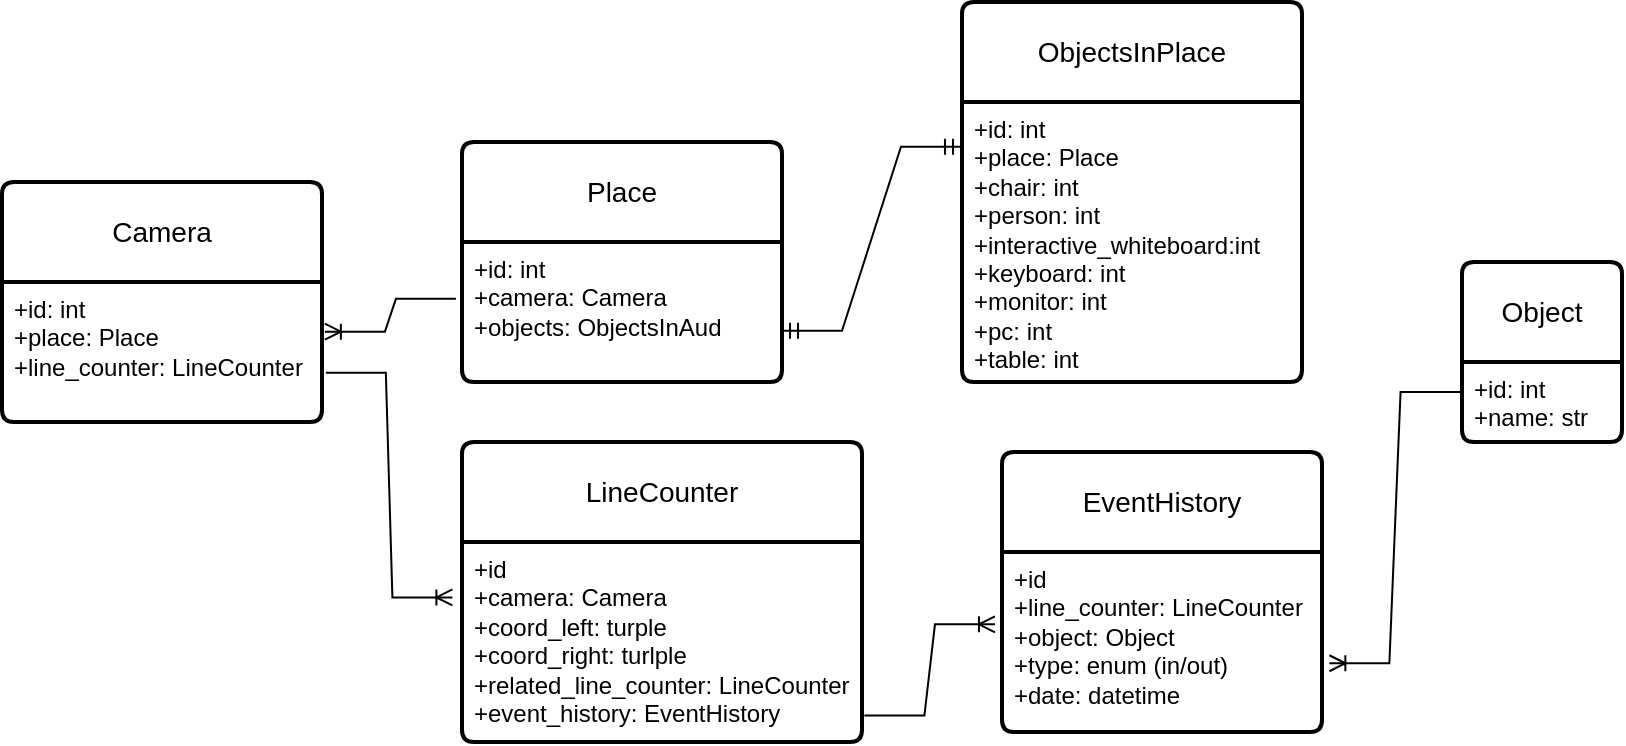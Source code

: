 <mxfile>
    <diagram name="Страница — 1" id="NL8VTntniGgfF8Ozi-k7">
        <mxGraphModel dx="905" dy="656" grid="1" gridSize="10" guides="1" tooltips="1" connect="1" arrows="1" fold="1" page="1" pageScale="1" pageWidth="827" pageHeight="1169" math="0" shadow="0">
            <root>
                <mxCell id="0"/>
                <mxCell id="1" parent="0"/>
                <mxCell id="68SvfaRm-EzDE5my9vLT-71" value="" style="shape=partialRectangle;connectable=0;fillColor=none;top=0;left=0;bottom=0;right=0;editable=1;overflow=hidden;whiteSpace=wrap;html=1;" parent="1" vertex="1">
                    <mxGeometry x="489" y="460" width="30" height="30" as="geometry">
                        <mxRectangle width="30" height="30" as="alternateBounds"/>
                    </mxGeometry>
                </mxCell>
                <mxCell id="68SvfaRm-EzDE5my9vLT-72" value="Place" style="swimlane;childLayout=stackLayout;horizontal=1;startSize=50;horizontalStack=0;rounded=1;fontSize=14;fontStyle=0;strokeWidth=2;resizeParent=0;resizeLast=1;shadow=0;dashed=0;align=center;arcSize=4;whiteSpace=wrap;html=1;" parent="1" vertex="1">
                    <mxGeometry x="239" y="490" width="160" height="120" as="geometry"/>
                </mxCell>
                <mxCell id="68SvfaRm-EzDE5my9vLT-73" value="&lt;div&gt;+id: int&lt;/div&gt;+camera: Camera&lt;br&gt;+objects: ObjectsInAud&lt;div&gt;&lt;br&gt;&lt;/div&gt;" style="align=left;strokeColor=none;fillColor=none;spacingLeft=4;fontSize=12;verticalAlign=top;resizable=0;rotatable=0;part=1;html=1;" parent="68SvfaRm-EzDE5my9vLT-72" vertex="1">
                    <mxGeometry y="50" width="160" height="70" as="geometry"/>
                </mxCell>
                <mxCell id="68SvfaRm-EzDE5my9vLT-74" value="ObjectsInPlace" style="swimlane;childLayout=stackLayout;horizontal=1;startSize=50;horizontalStack=0;rounded=1;fontSize=14;fontStyle=0;strokeWidth=2;resizeParent=0;resizeLast=1;shadow=0;dashed=0;align=center;arcSize=4;whiteSpace=wrap;html=1;" parent="1" vertex="1">
                    <mxGeometry x="489" y="420" width="170" height="190" as="geometry"/>
                </mxCell>
                <mxCell id="68SvfaRm-EzDE5my9vLT-75" value="+id: int&lt;br&gt;+place: Place&lt;br&gt;&lt;div&gt;&lt;span style=&quot;text-wrap: wrap;&quot;&gt;+&lt;/span&gt;&lt;span style=&quot;text-wrap: wrap; background-color: initial;&quot;&gt;chair: int&lt;/span&gt;&lt;/div&gt;&lt;div&gt;&lt;span style=&quot;text-wrap: wrap; background-color: initial;&quot;&gt;+&lt;/span&gt;&lt;span style=&quot;text-wrap: wrap; background-color: initial;&quot;&gt;person: int&lt;/span&gt;&lt;/div&gt;&lt;div&gt;&lt;span style=&quot;text-wrap: wrap;&quot;&gt;+interactive_whiteboard:&lt;/span&gt;&lt;span style=&quot;text-wrap: wrap; background-color: initial;&quot;&gt;int&lt;/span&gt;&lt;/div&gt;&lt;div&gt;&lt;span style=&quot;text-wrap: wrap;&quot;&gt;+keyboard: int&lt;/span&gt;&lt;/div&gt;&lt;div&gt;&lt;span style=&quot;text-wrap: wrap;&quot;&gt;+monitor: int&lt;/span&gt;&lt;/div&gt;&lt;div&gt;&lt;span style=&quot;text-wrap: wrap;&quot;&gt;+pc: int&lt;/span&gt;&lt;/div&gt;&lt;div&gt;&lt;span style=&quot;text-wrap: wrap;&quot;&gt;+table: int&lt;/span&gt;&lt;/div&gt;" style="align=left;strokeColor=none;fillColor=none;spacingLeft=4;fontSize=12;verticalAlign=top;resizable=0;rotatable=0;part=1;html=1;" parent="68SvfaRm-EzDE5my9vLT-74" vertex="1">
                    <mxGeometry y="50" width="170" height="140" as="geometry"/>
                </mxCell>
                <mxCell id="68SvfaRm-EzDE5my9vLT-76" value="" style="edgeStyle=entityRelationEdgeStyle;fontSize=12;html=1;endArrow=ERmandOne;startArrow=ERmandOne;rounded=0;entryX=-0.003;entryY=0.16;entryDx=0;entryDy=0;entryPerimeter=0;exitX=1;exitY=0.634;exitDx=0;exitDy=0;exitPerimeter=0;" parent="1" source="68SvfaRm-EzDE5my9vLT-73" target="68SvfaRm-EzDE5my9vLT-75" edge="1">
                    <mxGeometry width="100" height="100" relative="1" as="geometry">
                        <mxPoint x="399" y="550" as="sourcePoint"/>
                        <mxPoint x="499" y="450" as="targetPoint"/>
                    </mxGeometry>
                </mxCell>
                <mxCell id="68SvfaRm-EzDE5my9vLT-77" value="Camera" style="swimlane;childLayout=stackLayout;horizontal=1;startSize=50;horizontalStack=0;rounded=1;fontSize=14;fontStyle=0;strokeWidth=2;resizeParent=0;resizeLast=1;shadow=0;dashed=0;align=center;arcSize=4;whiteSpace=wrap;html=1;" parent="1" vertex="1">
                    <mxGeometry x="9" y="510" width="160" height="120" as="geometry"/>
                </mxCell>
                <mxCell id="68SvfaRm-EzDE5my9vLT-78" value="+id: int&lt;br&gt;+place: Place&lt;br&gt;+line_counter: LineCounter" style="align=left;strokeColor=none;fillColor=none;spacingLeft=4;fontSize=12;verticalAlign=top;resizable=0;rotatable=0;part=1;html=1;" parent="68SvfaRm-EzDE5my9vLT-77" vertex="1">
                    <mxGeometry y="50" width="160" height="70" as="geometry"/>
                </mxCell>
                <mxCell id="68SvfaRm-EzDE5my9vLT-79" value="" style="edgeStyle=entityRelationEdgeStyle;fontSize=12;html=1;endArrow=ERoneToMany;rounded=0;entryX=1.009;entryY=0.355;entryDx=0;entryDy=0;entryPerimeter=0;exitX=-0.019;exitY=0.406;exitDx=0;exitDy=0;exitPerimeter=0;" parent="1" source="68SvfaRm-EzDE5my9vLT-73" target="68SvfaRm-EzDE5my9vLT-78" edge="1">
                    <mxGeometry width="100" height="100" relative="1" as="geometry">
                        <mxPoint x="239" y="570" as="sourcePoint"/>
                        <mxPoint x="279" y="640" as="targetPoint"/>
                        <Array as="points">
                            <mxPoint x="210" y="550"/>
                        </Array>
                    </mxGeometry>
                </mxCell>
                <mxCell id="68SvfaRm-EzDE5my9vLT-80" value="LineCounter" style="swimlane;childLayout=stackLayout;horizontal=1;startSize=50;horizontalStack=0;rounded=1;fontSize=14;fontStyle=0;strokeWidth=2;resizeParent=0;resizeLast=1;shadow=0;dashed=0;align=center;arcSize=4;whiteSpace=wrap;html=1;" parent="1" vertex="1">
                    <mxGeometry x="239" y="640" width="200" height="150" as="geometry"/>
                </mxCell>
                <mxCell id="68SvfaRm-EzDE5my9vLT-81" value="+id&lt;div&gt;+camera: Camera&lt;br&gt;&lt;div&gt;+coord_left: turple&lt;br&gt;+coord_right: turlple&lt;/div&gt;&lt;/div&gt;&lt;div&gt;+related_line_counter: LineCounter&lt;/div&gt;&lt;div&gt;+event_history: EventHistory&lt;/div&gt;" style="align=left;strokeColor=none;fillColor=none;spacingLeft=4;fontSize=12;verticalAlign=top;resizable=0;rotatable=0;part=1;html=1;" parent="68SvfaRm-EzDE5my9vLT-80" vertex="1">
                    <mxGeometry y="50" width="200" height="100" as="geometry"/>
                </mxCell>
                <mxCell id="68SvfaRm-EzDE5my9vLT-82" value="" style="edgeStyle=entityRelationEdgeStyle;fontSize=12;html=1;endArrow=ERoneToMany;rounded=0;entryX=-0.024;entryY=0.277;entryDx=0;entryDy=0;entryPerimeter=0;exitX=1.012;exitY=0.648;exitDx=0;exitDy=0;exitPerimeter=0;" parent="1" source="68SvfaRm-EzDE5my9vLT-78" target="68SvfaRm-EzDE5my9vLT-81" edge="1">
                    <mxGeometry width="100" height="100" relative="1" as="geometry">
                        <mxPoint x="169" y="610" as="sourcePoint"/>
                        <mxPoint x="236.28" y="758.21" as="targetPoint"/>
                        <Array as="points">
                            <mxPoint x="169" y="700"/>
                            <mxPoint x="169" y="640"/>
                            <mxPoint x="229" y="710"/>
                        </Array>
                    </mxGeometry>
                </mxCell>
                <mxCell id="68SvfaRm-EzDE5my9vLT-83" value="EventHistory" style="swimlane;childLayout=stackLayout;horizontal=1;startSize=50;horizontalStack=0;rounded=1;fontSize=14;fontStyle=0;strokeWidth=2;resizeParent=0;resizeLast=1;shadow=0;dashed=0;align=center;arcSize=4;whiteSpace=wrap;html=1;" parent="1" vertex="1">
                    <mxGeometry x="509" y="645" width="160" height="140" as="geometry"/>
                </mxCell>
                <mxCell id="68SvfaRm-EzDE5my9vLT-84" value="+id&lt;div&gt;+line_counter: LineCounter&lt;/div&gt;&lt;div&gt;+object: Object&lt;br&gt;+type: enum (in/out)&lt;br&gt;&lt;/div&gt;&lt;div&gt;+date: datetime&lt;/div&gt;" style="align=left;strokeColor=none;fillColor=none;spacingLeft=4;fontSize=12;verticalAlign=top;resizable=0;rotatable=0;part=1;html=1;" parent="68SvfaRm-EzDE5my9vLT-83" vertex="1">
                    <mxGeometry y="50" width="160" height="90" as="geometry"/>
                </mxCell>
                <mxCell id="68SvfaRm-EzDE5my9vLT-85" value="" style="edgeStyle=entityRelationEdgeStyle;fontSize=12;html=1;endArrow=ERoneToMany;rounded=0;entryX=-0.022;entryY=0.402;entryDx=0;entryDy=0;entryPerimeter=0;exitX=1.006;exitY=0.868;exitDx=0;exitDy=0;exitPerimeter=0;" parent="1" source="68SvfaRm-EzDE5my9vLT-81" target="68SvfaRm-EzDE5my9vLT-84" edge="1">
                    <mxGeometry width="100" height="100" relative="1" as="geometry">
                        <mxPoint x="419" y="760" as="sourcePoint"/>
                        <mxPoint x="519" y="660" as="targetPoint"/>
                    </mxGeometry>
                </mxCell>
                <mxCell id="68SvfaRm-EzDE5my9vLT-86" value="Object" style="swimlane;childLayout=stackLayout;horizontal=1;startSize=50;horizontalStack=0;rounded=1;fontSize=14;fontStyle=0;strokeWidth=2;resizeParent=0;resizeLast=1;shadow=0;dashed=0;align=center;arcSize=4;whiteSpace=wrap;html=1;" parent="1" vertex="1">
                    <mxGeometry x="739" y="550" width="80" height="90" as="geometry"/>
                </mxCell>
                <mxCell id="68SvfaRm-EzDE5my9vLT-87" value="+id: int&lt;br&gt;+name: str" style="align=left;strokeColor=none;fillColor=none;spacingLeft=4;fontSize=12;verticalAlign=top;resizable=0;rotatable=0;part=1;html=1;" parent="68SvfaRm-EzDE5my9vLT-86" vertex="1">
                    <mxGeometry y="50" width="80" height="40" as="geometry"/>
                </mxCell>
                <mxCell id="68SvfaRm-EzDE5my9vLT-88" value="" style="edgeStyle=entityRelationEdgeStyle;fontSize=12;html=1;endArrow=ERoneToMany;rounded=0;entryX=1.023;entryY=0.618;entryDx=0;entryDy=0;entryPerimeter=0;exitX=-0.009;exitY=0.375;exitDx=0;exitDy=0;exitPerimeter=0;" parent="1" source="68SvfaRm-EzDE5my9vLT-87" target="68SvfaRm-EzDE5my9vLT-84" edge="1">
                    <mxGeometry width="100" height="100" relative="1" as="geometry">
                        <mxPoint x="749" y="900" as="sourcePoint"/>
                        <mxPoint x="759" y="780" as="targetPoint"/>
                        <Array as="points">
                            <mxPoint x="739" y="850"/>
                            <mxPoint x="699" y="870"/>
                            <mxPoint x="749" y="870"/>
                            <mxPoint x="759" y="870"/>
                        </Array>
                    </mxGeometry>
                </mxCell>
            </root>
        </mxGraphModel>
    </diagram>
</mxfile>